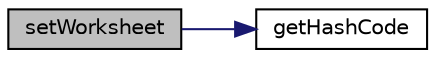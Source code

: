 digraph "setWorksheet"
{
  edge [fontname="Helvetica",fontsize="10",labelfontname="Helvetica",labelfontsize="10"];
  node [fontname="Helvetica",fontsize="10",shape=record];
  rankdir="LR";
  Node55 [label="setWorksheet",height=0.2,width=0.4,color="black", fillcolor="grey75", style="filled", fontcolor="black"];
  Node55 -> Node56 [color="midnightblue",fontsize="10",style="solid",fontname="Helvetica"];
  Node56 [label="getHashCode",height=0.2,width=0.4,color="black", fillcolor="white", style="filled",URL="$class_p_h_p_excel___worksheet___base_drawing.html#a565572289c60df45d1198602c6f93a8a"];
}
